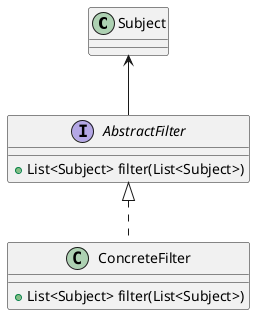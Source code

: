 @startuml

Subject <-- AbstractFilter

class Subject {

}

interface AbstractFilter {
  +List<Subject> filter(List<Subject>)
}

class ConcreteFilter implements AbstractFilter {
  +List<Subject> filter(List<Subject>)
}

@enduml